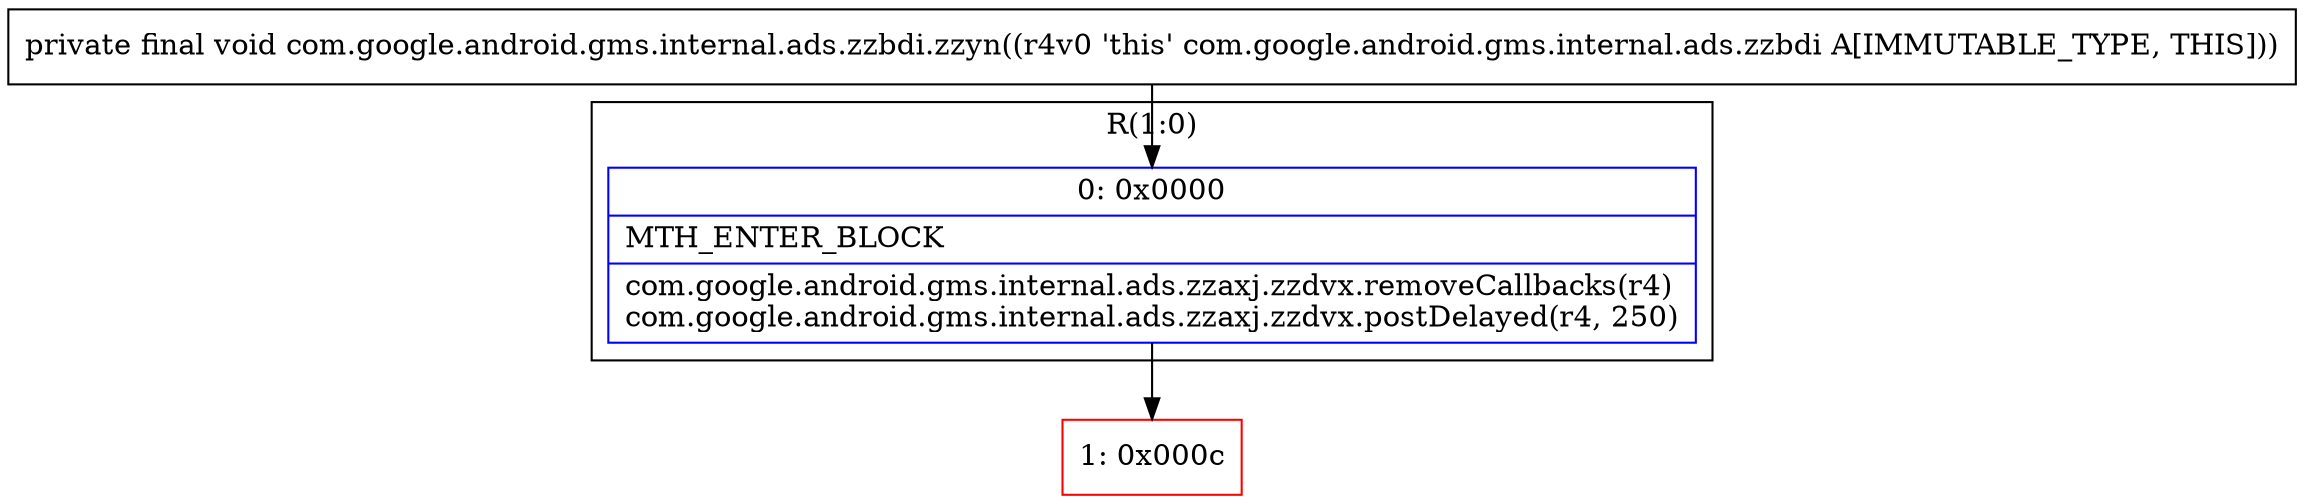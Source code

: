 digraph "CFG forcom.google.android.gms.internal.ads.zzbdi.zzyn()V" {
subgraph cluster_Region_812718206 {
label = "R(1:0)";
node [shape=record,color=blue];
Node_0 [shape=record,label="{0\:\ 0x0000|MTH_ENTER_BLOCK\l|com.google.android.gms.internal.ads.zzaxj.zzdvx.removeCallbacks(r4)\lcom.google.android.gms.internal.ads.zzaxj.zzdvx.postDelayed(r4, 250)\l}"];
}
Node_1 [shape=record,color=red,label="{1\:\ 0x000c}"];
MethodNode[shape=record,label="{private final void com.google.android.gms.internal.ads.zzbdi.zzyn((r4v0 'this' com.google.android.gms.internal.ads.zzbdi A[IMMUTABLE_TYPE, THIS])) }"];
MethodNode -> Node_0;
Node_0 -> Node_1;
}

